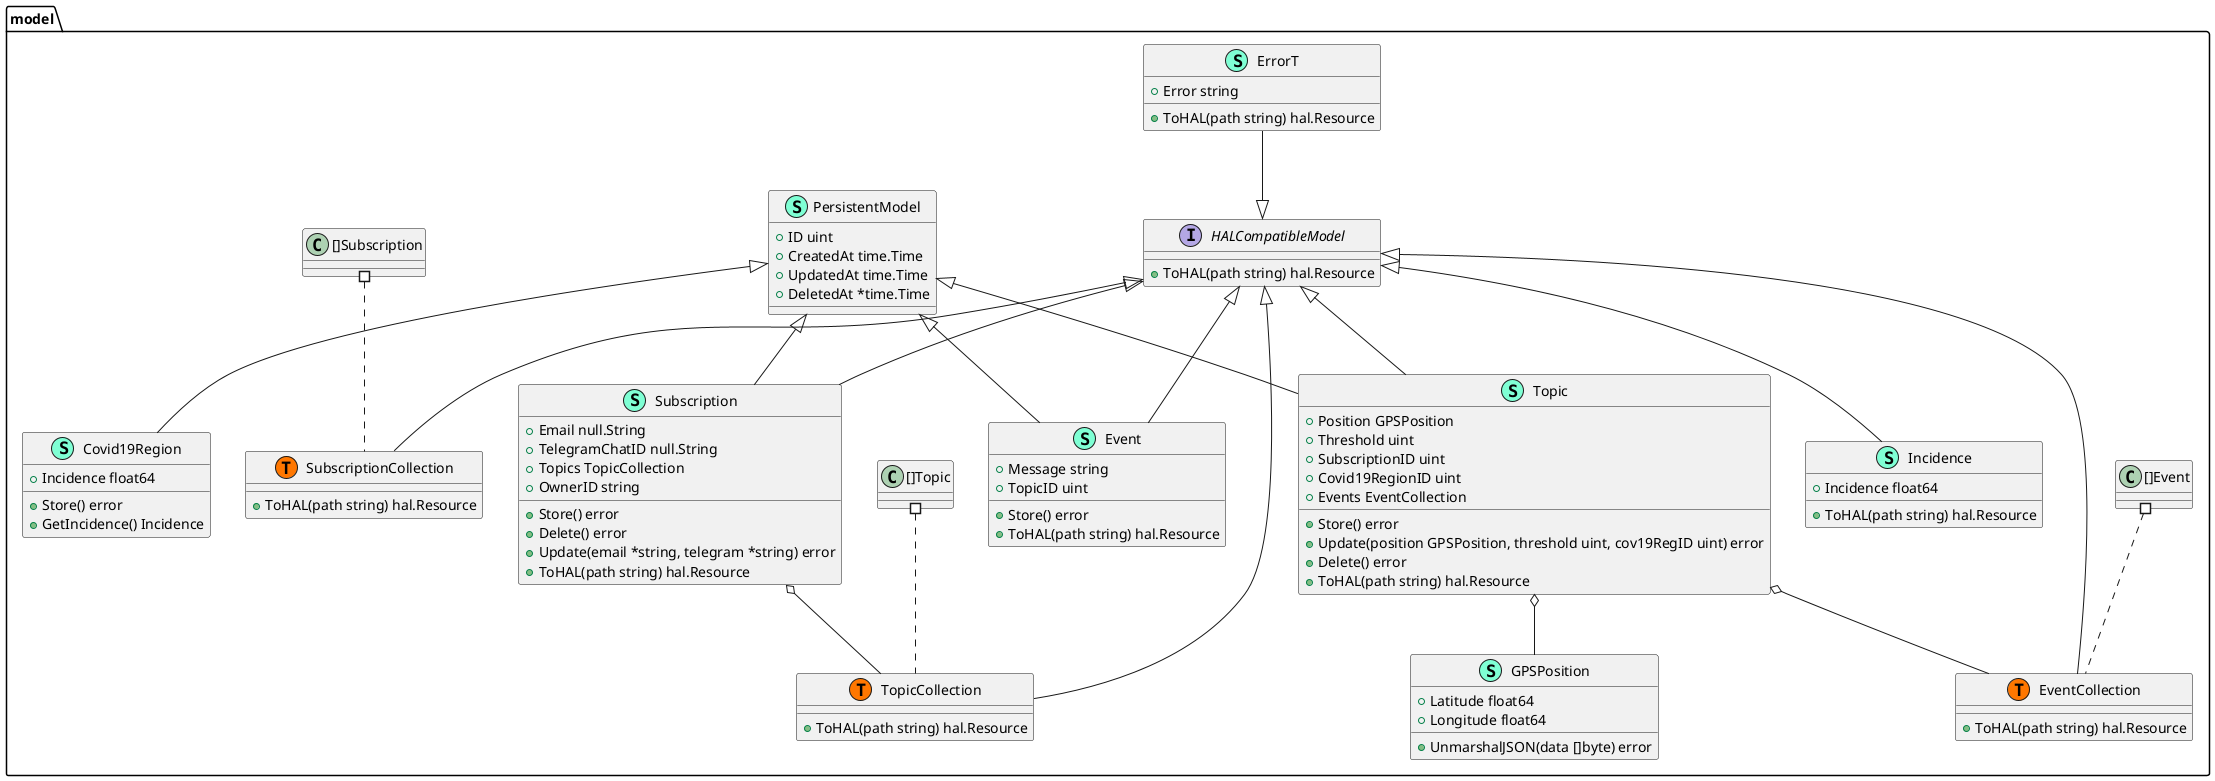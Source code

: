 @startuml
namespace model {
    class Covid19Region << (S,Aquamarine) >> {
        + Incidence float64

        + Store() error
        + GetIncidence() Incidence

    }

        class Topic << (S,Aquamarine) >> {
            + Position GPSPosition
            + Threshold uint
            + SubscriptionID uint
            + Covid19RegionID uint
            + Events EventCollection

            + Store() error
            + Update(position GPSPosition, threshold uint, cov19RegID uint) error
            + Delete() error
            + ToHAL(path string) hal.Resource

        }
    class ErrorT << (S,Aquamarine) >> {
        + Error string

        + ToHAL(path string) hal.Resource

    }
    class Event << (S,Aquamarine) >> {
        + Message string
        + TopicID uint

        + Store() error
        + ToHAL(path string) hal.Resource

    }

    class Subscription << (S,Aquamarine) >> {
        + Email null.String
        + TelegramChatID null.String
        + Topics TopicCollection
        + OwnerID string

        + Store() error
        + Delete() error
        + Update(email *string, telegram *string) error
        + ToHAL(path string) hal.Resource

    }

    class SubscriptionCollection << (S,Aquamarine) >> {
            + ToHAL(path string) hal.Resource

        }
    class EventCollection << (S,Aquamarine) >> {
        + ToHAL(path string) hal.Resource

    }
    class GPSPosition << (S,Aquamarine) >> {
        + Latitude float64
        + Longitude float64

        + UnmarshalJSON(data []byte) error

    }
    interface HALCompatibleModel  {
        + ToHAL(path string) hal.Resource

    }
    class Incidence << (S,Aquamarine) >> {
        + Incidence float64

        + ToHAL(path string) hal.Resource

    }
    class PersistentModel << (S,Aquamarine) >> {
        + ID uint
        + CreatedAt time.Time
        + UpdatedAt time.Time
        + DeletedAt *time.Time

    }

    class TopicCollection << (S,Aquamarine) >> {
        + ToHAL(path string) hal.Resource

    }
    class model.EventCollection << (T, #FF7700) >>  {
    }
    class model.SubscriptionCollection << (T, #FF7700) >>  {
    }
    class model.TopicCollection << (T, #FF7700) >>  {
    }
}


"model.Subscription" o-- "model.TopicCollection"
"model.Topic" o-- "model.EventCollection"
"model.Topic" o-- "model.GPSPosition"

"model.[]Event" #.. "model.EventCollection"
"model.[]Subscription" #.. "model.SubscriptionCollection"
"model.[]Topic" #.. "model.TopicCollection"

"model.HALCompatibleModel" <|-up- "model.ErrorT"
"model.HALCompatibleModel" <|-- "model.Event"
"model.HALCompatibleModel" <|-- "model.EventCollection"
"model.HALCompatibleModel" <|-- "model.Incidence"
"model.HALCompatibleModel" <|-- "model.Subscription"
"model.HALCompatibleModel" <|-- "model.SubscriptionCollection"
"model.HALCompatibleModel" <|-- "model.Topic"
"model.HALCompatibleModel" <|-- "model.TopicCollection"

"model.PersistentModel" <|-- "model.Covid19Region"
"model.PersistentModel" <|-- "model.Event"
"model.PersistentModel" <|-- "model.Subscription"
"model.PersistentModel" <|-- "model.Topic"





@enduml
